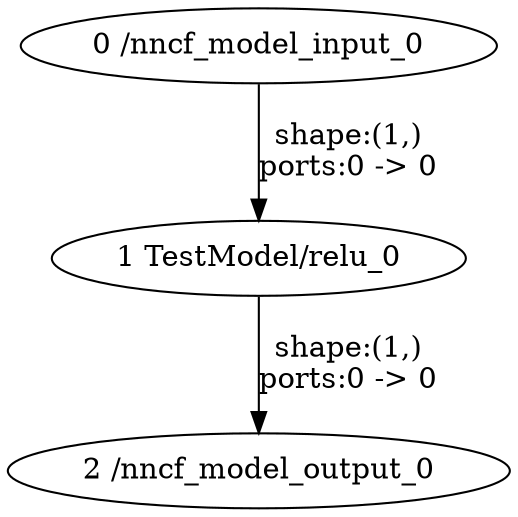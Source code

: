 strict digraph  {
"0 /nncf_model_input_0" [id=0, type=nncf_model_input];
"1 TestModel/relu_0" [id=1, type=relu];
"2 /nncf_model_output_0" [id=2, type=nncf_model_output];
"0 /nncf_model_input_0" -> "1 TestModel/relu_0"  [label="shape:(1,)\nports:0 -> 0", style=solid];
"1 TestModel/relu_0" -> "2 /nncf_model_output_0"  [label="shape:(1,)\nports:0 -> 0", style=solid];
}
